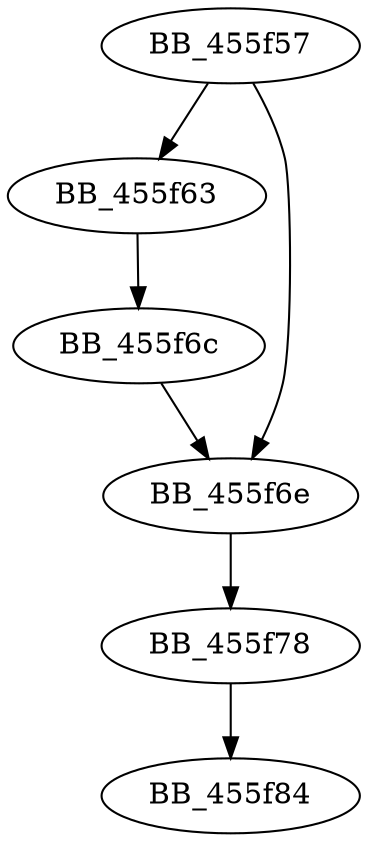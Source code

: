 DiGraph sub_455F57{
BB_455f57->BB_455f63
BB_455f57->BB_455f6e
BB_455f63->BB_455f6c
BB_455f6c->BB_455f6e
BB_455f6e->BB_455f78
BB_455f78->BB_455f84
}
